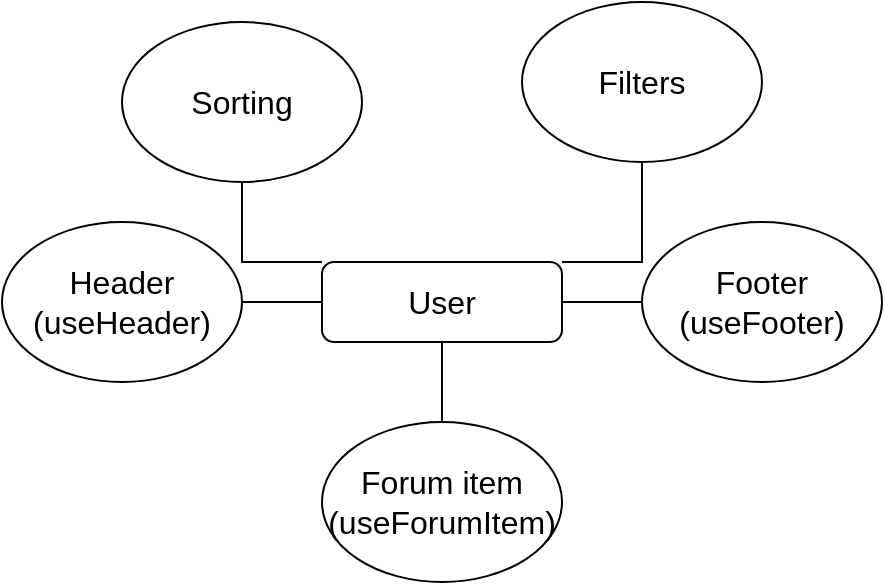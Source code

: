 <mxfile version="20.7.4" type="github">
  <diagram id="kne44Dfha55PfPc80t_a" name="Страница 1">
    <mxGraphModel dx="1393" dy="789" grid="1" gridSize="10" guides="1" tooltips="1" connect="1" arrows="1" fold="1" page="1" pageScale="1" pageWidth="827" pageHeight="1169" math="0" shadow="0">
      <root>
        <mxCell id="0" />
        <mxCell id="1" parent="0" />
        <mxCell id="FcdOAKSPd4KksNe7kIfU-1" value="&lt;font style=&quot;font-size: 16px;&quot;&gt;User&lt;/font&gt;" style="rounded=1;whiteSpace=wrap;html=1;" vertex="1" parent="1">
          <mxGeometry x="360" y="320" width="120" height="40" as="geometry" />
        </mxCell>
        <mxCell id="FcdOAKSPd4KksNe7kIfU-2" value="" style="endArrow=none;html=1;rounded=0;fontSize=16;entryX=0;entryY=0.5;entryDx=0;entryDy=0;exitX=1;exitY=0.5;exitDx=0;exitDy=0;" edge="1" parent="1" source="FcdOAKSPd4KksNe7kIfU-3" target="FcdOAKSPd4KksNe7kIfU-1">
          <mxGeometry width="50" height="50" relative="1" as="geometry">
            <mxPoint x="280" y="340" as="sourcePoint" />
            <mxPoint x="440" y="380" as="targetPoint" />
          </mxGeometry>
        </mxCell>
        <mxCell id="FcdOAKSPd4KksNe7kIfU-3" value="Header&lt;br&gt;(useHeader)" style="ellipse;whiteSpace=wrap;html=1;fontSize=16;" vertex="1" parent="1">
          <mxGeometry x="200" y="300" width="120" height="80" as="geometry" />
        </mxCell>
        <mxCell id="FcdOAKSPd4KksNe7kIfU-4" value="Footer&lt;br&gt;(useFooter)" style="ellipse;whiteSpace=wrap;html=1;fontSize=16;" vertex="1" parent="1">
          <mxGeometry x="520" y="300" width="120" height="80" as="geometry" />
        </mxCell>
        <mxCell id="FcdOAKSPd4KksNe7kIfU-5" value="" style="endArrow=none;html=1;rounded=0;fontSize=16;exitX=1;exitY=0.5;exitDx=0;exitDy=0;entryX=0;entryY=0.5;entryDx=0;entryDy=0;" edge="1" parent="1" source="FcdOAKSPd4KksNe7kIfU-1" target="FcdOAKSPd4KksNe7kIfU-4">
          <mxGeometry width="50" height="50" relative="1" as="geometry">
            <mxPoint x="390" y="420" as="sourcePoint" />
            <mxPoint x="440" y="370" as="targetPoint" />
          </mxGeometry>
        </mxCell>
        <mxCell id="FcdOAKSPd4KksNe7kIfU-6" value="" style="endArrow=none;html=1;rounded=0;fontSize=16;exitX=0;exitY=0;exitDx=0;exitDy=0;entryX=0.5;entryY=1;entryDx=0;entryDy=0;" edge="1" parent="1" source="FcdOAKSPd4KksNe7kIfU-1" target="FcdOAKSPd4KksNe7kIfU-7">
          <mxGeometry width="50" height="50" relative="1" as="geometry">
            <mxPoint x="390" y="410" as="sourcePoint" />
            <mxPoint x="390" y="280" as="targetPoint" />
            <Array as="points">
              <mxPoint x="320" y="320" />
            </Array>
          </mxGeometry>
        </mxCell>
        <mxCell id="FcdOAKSPd4KksNe7kIfU-7" value="Sorting" style="ellipse;whiteSpace=wrap;html=1;fontSize=16;" vertex="1" parent="1">
          <mxGeometry x="260" y="200" width="120" height="80" as="geometry" />
        </mxCell>
        <mxCell id="FcdOAKSPd4KksNe7kIfU-8" value="Filters" style="ellipse;whiteSpace=wrap;html=1;fontSize=16;" vertex="1" parent="1">
          <mxGeometry x="460" y="190" width="120" height="80" as="geometry" />
        </mxCell>
        <mxCell id="FcdOAKSPd4KksNe7kIfU-9" value="" style="endArrow=none;html=1;rounded=0;fontSize=16;exitX=1;exitY=0;exitDx=0;exitDy=0;entryX=0.5;entryY=1;entryDx=0;entryDy=0;" edge="1" parent="1" source="FcdOAKSPd4KksNe7kIfU-1" target="FcdOAKSPd4KksNe7kIfU-8">
          <mxGeometry width="50" height="50" relative="1" as="geometry">
            <mxPoint x="390" y="410" as="sourcePoint" />
            <mxPoint x="440" y="360" as="targetPoint" />
            <Array as="points">
              <mxPoint x="520" y="320" />
            </Array>
          </mxGeometry>
        </mxCell>
        <mxCell id="FcdOAKSPd4KksNe7kIfU-10" value="Forum item&lt;br&gt;(useForumItem)" style="ellipse;whiteSpace=wrap;html=1;fontSize=16;" vertex="1" parent="1">
          <mxGeometry x="360" y="400" width="120" height="80" as="geometry" />
        </mxCell>
        <mxCell id="FcdOAKSPd4KksNe7kIfU-11" value="" style="endArrow=none;html=1;rounded=0;fontSize=16;exitX=0.5;exitY=0;exitDx=0;exitDy=0;entryX=0.5;entryY=1;entryDx=0;entryDy=0;" edge="1" parent="1" source="FcdOAKSPd4KksNe7kIfU-10" target="FcdOAKSPd4KksNe7kIfU-1">
          <mxGeometry width="50" height="50" relative="1" as="geometry">
            <mxPoint x="390" y="410" as="sourcePoint" />
            <mxPoint x="440" y="360" as="targetPoint" />
          </mxGeometry>
        </mxCell>
      </root>
    </mxGraphModel>
  </diagram>
</mxfile>
